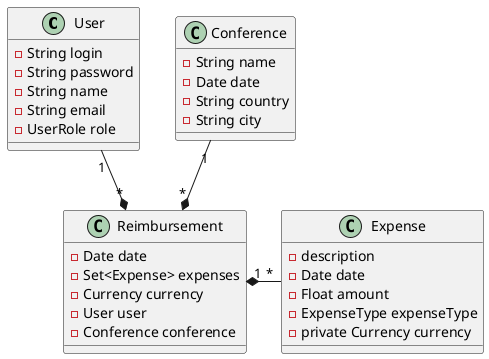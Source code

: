 @startuml

User "1" --* "*" Reimbursement
Reimbursement "1" *-right- "*" Expense
Conference "1" --* "*" Reimbursement

class Conference {
   -String name
   -Date date
   -String country
   -String city
}


class Expense {
   -description
   -Date date
   -Float amount
   -ExpenseType expenseType
   -private Currency currency
}


class Reimbursement{
    -Date date
    -Set<Expense> expenses
    -Currency currency
    -User user
    -Conference conference
}

class User{
   -String login
   -String password
   -String name
   -String email
   -UserRole role
}

@enduml